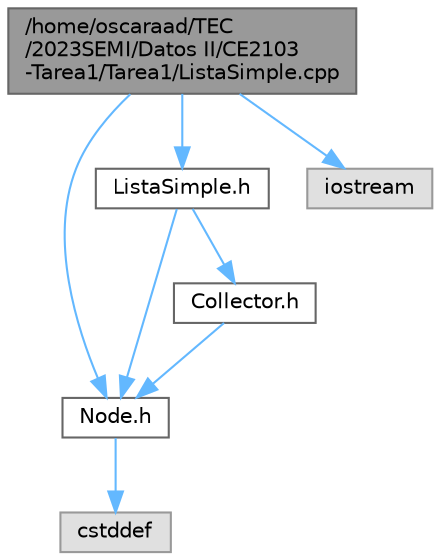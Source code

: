 digraph "/home/oscaraad/TEC/2023SEMI/Datos II/CE2103-Tarea1/Tarea1/ListaSimple.cpp"
{
 // LATEX_PDF_SIZE
  bgcolor="transparent";
  edge [fontname=Helvetica,fontsize=10,labelfontname=Helvetica,labelfontsize=10];
  node [fontname=Helvetica,fontsize=10,shape=box,height=0.2,width=0.4];
  Node1 [label="/home/oscaraad/TEC\l/2023SEMI/Datos II/CE2103\l-Tarea1/Tarea1/ListaSimple.cpp",height=0.2,width=0.4,color="gray40", fillcolor="grey60", style="filled", fontcolor="black",tooltip="En esta clase se modifican los métodos de la clase ListaSimple, la cual permite instanciar listas enl..."];
  Node1 -> Node2 [color="steelblue1",style="solid"];
  Node2 [label="Node.h",height=0.2,width=0.4,color="grey40", fillcolor="white", style="filled",URL="$Node_8h.html",tooltip="En esta header se crea la clase Node."];
  Node2 -> Node3 [color="steelblue1",style="solid"];
  Node3 [label="cstddef",height=0.2,width=0.4,color="grey60", fillcolor="#E0E0E0", style="filled",tooltip=" "];
  Node1 -> Node4 [color="steelblue1",style="solid"];
  Node4 [label="ListaSimple.h",height=0.2,width=0.4,color="grey40", fillcolor="white", style="filled",URL="$ListaSimple_8h.html",tooltip="En esta header se crea la clase ListaSimple."];
  Node4 -> Node2 [color="steelblue1",style="solid"];
  Node4 -> Node5 [color="steelblue1",style="solid"];
  Node5 [label="Collector.h",height=0.2,width=0.4,color="grey40", fillcolor="white", style="filled",URL="$Collector_8h.html",tooltip="En esta header se crea la clase Collector."];
  Node5 -> Node2 [color="steelblue1",style="solid"];
  Node1 -> Node6 [color="steelblue1",style="solid"];
  Node6 [label="iostream",height=0.2,width=0.4,color="grey60", fillcolor="#E0E0E0", style="filled",tooltip=" "];
}
